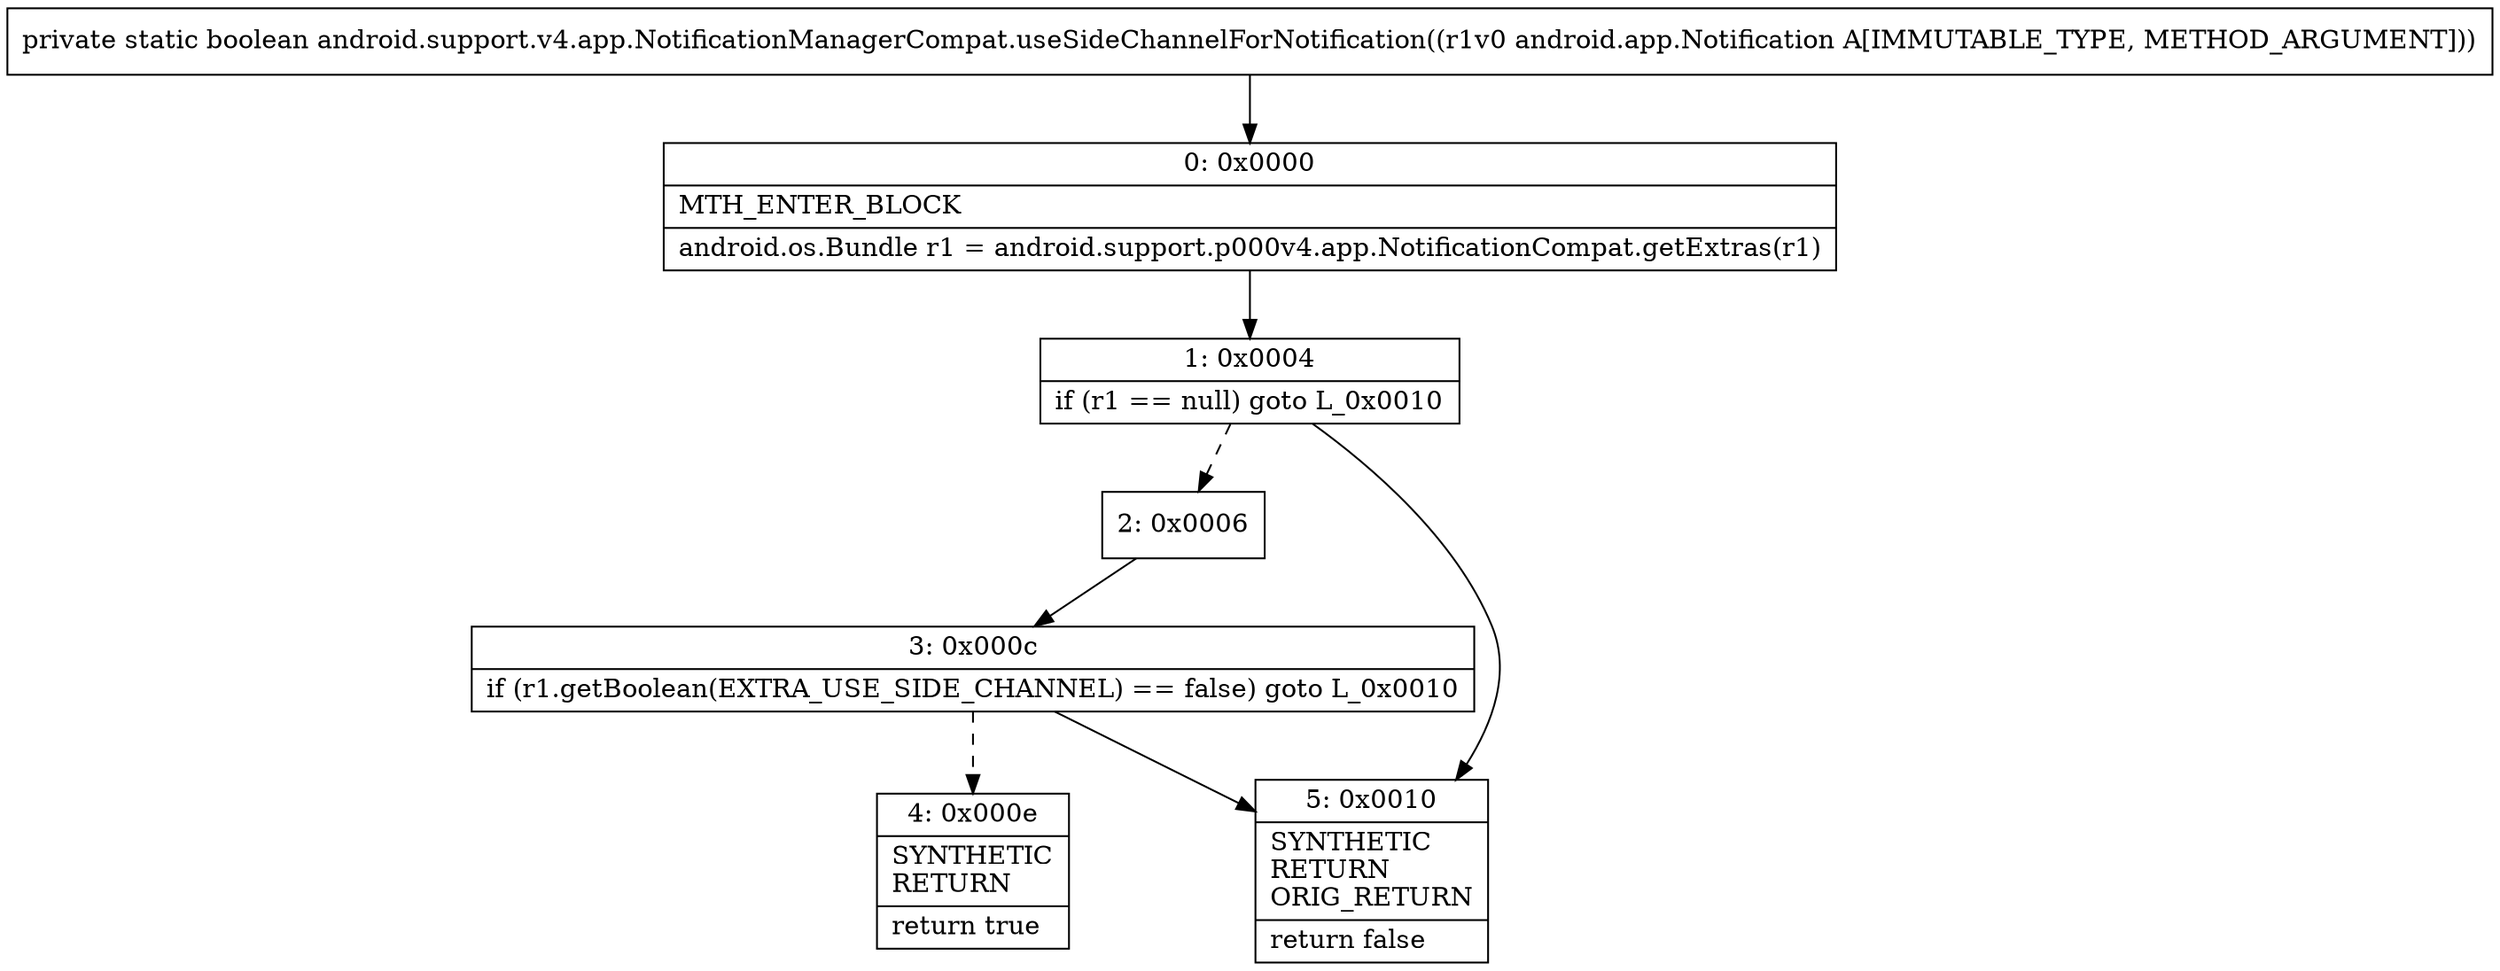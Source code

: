 digraph "CFG forandroid.support.v4.app.NotificationManagerCompat.useSideChannelForNotification(Landroid\/app\/Notification;)Z" {
Node_0 [shape=record,label="{0\:\ 0x0000|MTH_ENTER_BLOCK\l|android.os.Bundle r1 = android.support.p000v4.app.NotificationCompat.getExtras(r1)\l}"];
Node_1 [shape=record,label="{1\:\ 0x0004|if (r1 == null) goto L_0x0010\l}"];
Node_2 [shape=record,label="{2\:\ 0x0006}"];
Node_3 [shape=record,label="{3\:\ 0x000c|if (r1.getBoolean(EXTRA_USE_SIDE_CHANNEL) == false) goto L_0x0010\l}"];
Node_4 [shape=record,label="{4\:\ 0x000e|SYNTHETIC\lRETURN\l|return true\l}"];
Node_5 [shape=record,label="{5\:\ 0x0010|SYNTHETIC\lRETURN\lORIG_RETURN\l|return false\l}"];
MethodNode[shape=record,label="{private static boolean android.support.v4.app.NotificationManagerCompat.useSideChannelForNotification((r1v0 android.app.Notification A[IMMUTABLE_TYPE, METHOD_ARGUMENT])) }"];
MethodNode -> Node_0;
Node_0 -> Node_1;
Node_1 -> Node_2[style=dashed];
Node_1 -> Node_5;
Node_2 -> Node_3;
Node_3 -> Node_4[style=dashed];
Node_3 -> Node_5;
}

